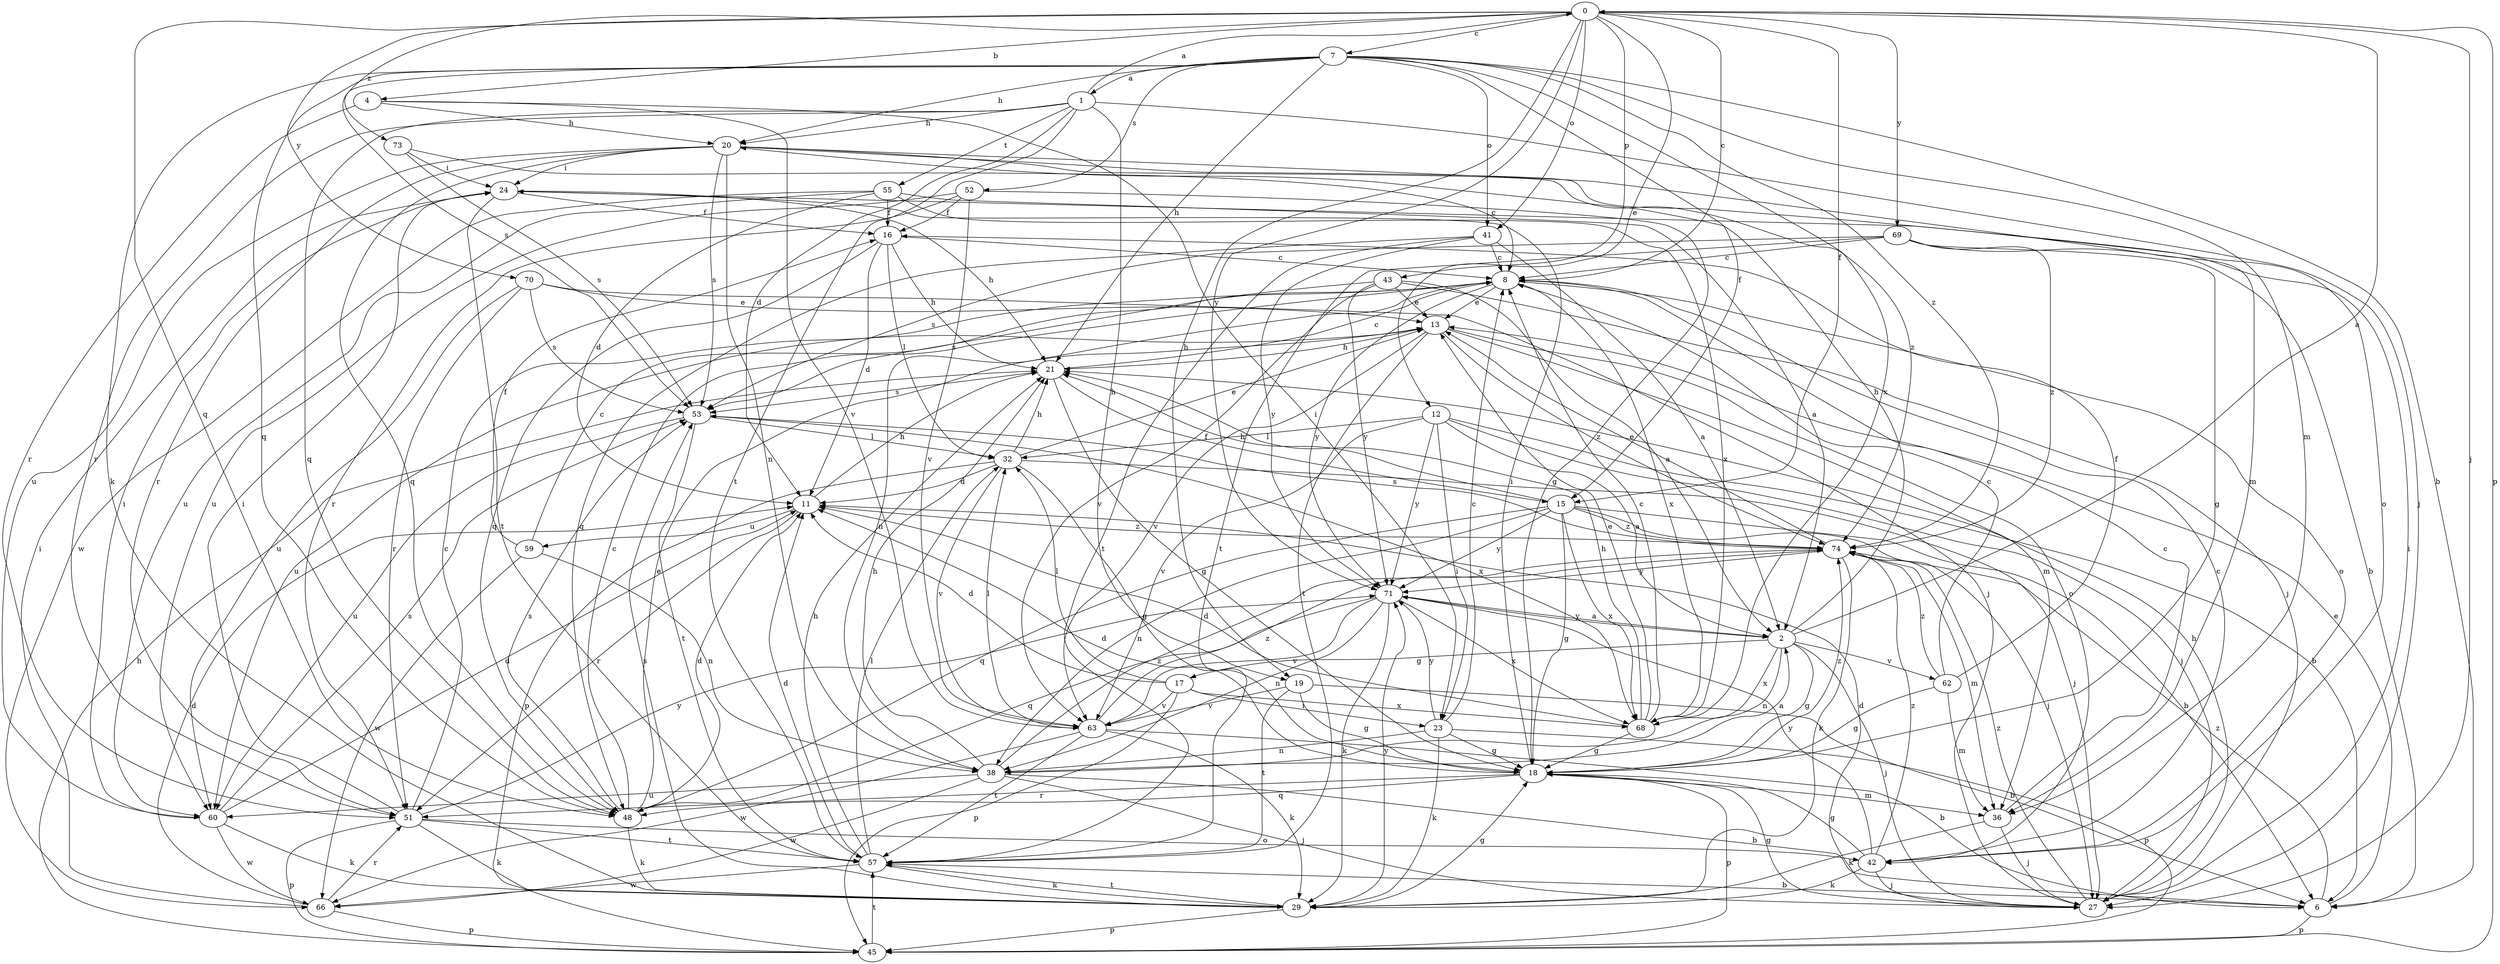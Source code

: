 strict digraph  {
0;
1;
2;
4;
6;
7;
8;
11;
12;
13;
15;
16;
17;
18;
19;
20;
21;
23;
24;
27;
29;
32;
36;
38;
41;
42;
43;
45;
48;
51;
52;
53;
55;
57;
59;
60;
62;
63;
66;
68;
69;
70;
71;
73;
74;
0 -> 4  [label=b];
0 -> 7  [label=c];
0 -> 8  [label=c];
0 -> 12  [label=e];
0 -> 15  [label=f];
0 -> 19  [label=h];
0 -> 27  [label=j];
0 -> 41  [label=o];
0 -> 43  [label=p];
0 -> 45  [label=p];
0 -> 48  [label=q];
0 -> 69  [label=y];
0 -> 70  [label=y];
0 -> 71  [label=y];
0 -> 73  [label=z];
1 -> 0  [label=a];
1 -> 11  [label=d];
1 -> 19  [label=h];
1 -> 20  [label=h];
1 -> 27  [label=j];
1 -> 48  [label=q];
1 -> 51  [label=r];
1 -> 55  [label=t];
1 -> 57  [label=t];
2 -> 0  [label=a];
2 -> 17  [label=g];
2 -> 18  [label=g];
2 -> 20  [label=h];
2 -> 27  [label=j];
2 -> 38  [label=n];
2 -> 62  [label=v];
2 -> 68  [label=x];
2 -> 71  [label=y];
4 -> 20  [label=h];
4 -> 23  [label=i];
4 -> 51  [label=r];
4 -> 63  [label=v];
6 -> 13  [label=e];
6 -> 45  [label=p];
6 -> 74  [label=z];
7 -> 1  [label=a];
7 -> 6  [label=b];
7 -> 15  [label=f];
7 -> 20  [label=h];
7 -> 21  [label=h];
7 -> 29  [label=k];
7 -> 36  [label=m];
7 -> 41  [label=o];
7 -> 48  [label=q];
7 -> 52  [label=s];
7 -> 53  [label=s];
7 -> 68  [label=x];
7 -> 74  [label=z];
8 -> 13  [label=e];
8 -> 38  [label=n];
8 -> 42  [label=o];
8 -> 68  [label=x];
8 -> 71  [label=y];
11 -> 21  [label=h];
11 -> 51  [label=r];
11 -> 59  [label=u];
11 -> 74  [label=z];
12 -> 2  [label=a];
12 -> 6  [label=b];
12 -> 23  [label=i];
12 -> 27  [label=j];
12 -> 32  [label=l];
12 -> 63  [label=v];
12 -> 71  [label=y];
13 -> 21  [label=h];
13 -> 36  [label=m];
13 -> 42  [label=o];
13 -> 57  [label=t];
13 -> 60  [label=u];
13 -> 63  [label=v];
13 -> 74  [label=z];
15 -> 6  [label=b];
15 -> 18  [label=g];
15 -> 21  [label=h];
15 -> 27  [label=j];
15 -> 38  [label=n];
15 -> 48  [label=q];
15 -> 68  [label=x];
15 -> 71  [label=y];
15 -> 74  [label=z];
16 -> 8  [label=c];
16 -> 11  [label=d];
16 -> 21  [label=h];
16 -> 32  [label=l];
16 -> 48  [label=q];
17 -> 11  [label=d];
17 -> 23  [label=i];
17 -> 32  [label=l];
17 -> 45  [label=p];
17 -> 63  [label=v];
17 -> 68  [label=x];
18 -> 11  [label=d];
18 -> 24  [label=i];
18 -> 36  [label=m];
18 -> 45  [label=p];
18 -> 48  [label=q];
18 -> 51  [label=r];
18 -> 74  [label=z];
19 -> 6  [label=b];
19 -> 18  [label=g];
19 -> 57  [label=t];
19 -> 63  [label=v];
20 -> 24  [label=i];
20 -> 36  [label=m];
20 -> 38  [label=n];
20 -> 42  [label=o];
20 -> 48  [label=q];
20 -> 51  [label=r];
20 -> 53  [label=s];
20 -> 60  [label=u];
20 -> 74  [label=z];
21 -> 8  [label=c];
21 -> 15  [label=f];
21 -> 18  [label=g];
21 -> 53  [label=s];
23 -> 8  [label=c];
23 -> 18  [label=g];
23 -> 29  [label=k];
23 -> 38  [label=n];
23 -> 45  [label=p];
23 -> 71  [label=y];
24 -> 16  [label=f];
24 -> 21  [label=h];
24 -> 57  [label=t];
27 -> 11  [label=d];
27 -> 18  [label=g];
27 -> 21  [label=h];
27 -> 24  [label=i];
27 -> 74  [label=z];
29 -> 18  [label=g];
29 -> 45  [label=p];
29 -> 53  [label=s];
29 -> 57  [label=t];
29 -> 71  [label=y];
32 -> 11  [label=d];
32 -> 13  [label=e];
32 -> 18  [label=g];
32 -> 21  [label=h];
32 -> 27  [label=j];
32 -> 45  [label=p];
32 -> 63  [label=v];
36 -> 8  [label=c];
36 -> 27  [label=j];
36 -> 29  [label=k];
38 -> 2  [label=a];
38 -> 6  [label=b];
38 -> 21  [label=h];
38 -> 27  [label=j];
38 -> 60  [label=u];
38 -> 66  [label=w];
38 -> 74  [label=z];
41 -> 2  [label=a];
41 -> 8  [label=c];
41 -> 48  [label=q];
41 -> 57  [label=t];
41 -> 71  [label=y];
42 -> 8  [label=c];
42 -> 18  [label=g];
42 -> 27  [label=j];
42 -> 29  [label=k];
42 -> 71  [label=y];
42 -> 74  [label=z];
43 -> 2  [label=a];
43 -> 13  [label=e];
43 -> 27  [label=j];
43 -> 53  [label=s];
43 -> 63  [label=v];
43 -> 71  [label=y];
45 -> 21  [label=h];
45 -> 57  [label=t];
48 -> 8  [label=c];
48 -> 11  [label=d];
48 -> 13  [label=e];
48 -> 29  [label=k];
48 -> 53  [label=s];
51 -> 8  [label=c];
51 -> 24  [label=i];
51 -> 29  [label=k];
51 -> 42  [label=o];
51 -> 45  [label=p];
51 -> 57  [label=t];
51 -> 71  [label=y];
52 -> 16  [label=f];
52 -> 18  [label=g];
52 -> 51  [label=r];
52 -> 60  [label=u];
52 -> 63  [label=v];
53 -> 32  [label=l];
53 -> 57  [label=t];
53 -> 60  [label=u];
53 -> 68  [label=x];
55 -> 2  [label=a];
55 -> 11  [label=d];
55 -> 16  [label=f];
55 -> 60  [label=u];
55 -> 66  [label=w];
55 -> 68  [label=x];
57 -> 6  [label=b];
57 -> 11  [label=d];
57 -> 21  [label=h];
57 -> 29  [label=k];
57 -> 32  [label=l];
57 -> 66  [label=w];
59 -> 8  [label=c];
59 -> 16  [label=f];
59 -> 38  [label=n];
59 -> 66  [label=w];
60 -> 11  [label=d];
60 -> 24  [label=i];
60 -> 29  [label=k];
60 -> 53  [label=s];
60 -> 66  [label=w];
62 -> 8  [label=c];
62 -> 16  [label=f];
62 -> 18  [label=g];
62 -> 36  [label=m];
62 -> 74  [label=z];
63 -> 6  [label=b];
63 -> 29  [label=k];
63 -> 32  [label=l];
63 -> 57  [label=t];
63 -> 66  [label=w];
63 -> 74  [label=z];
66 -> 11  [label=d];
66 -> 24  [label=i];
66 -> 45  [label=p];
66 -> 51  [label=r];
68 -> 8  [label=c];
68 -> 11  [label=d];
68 -> 13  [label=e];
68 -> 18  [label=g];
68 -> 21  [label=h];
69 -> 6  [label=b];
69 -> 8  [label=c];
69 -> 18  [label=g];
69 -> 53  [label=s];
69 -> 57  [label=t];
69 -> 74  [label=z];
70 -> 13  [label=e];
70 -> 27  [label=j];
70 -> 51  [label=r];
70 -> 53  [label=s];
70 -> 60  [label=u];
71 -> 2  [label=a];
71 -> 29  [label=k];
71 -> 38  [label=n];
71 -> 48  [label=q];
71 -> 63  [label=v];
71 -> 68  [label=x];
73 -> 8  [label=c];
73 -> 24  [label=i];
73 -> 53  [label=s];
74 -> 13  [label=e];
74 -> 29  [label=k];
74 -> 36  [label=m];
74 -> 53  [label=s];
74 -> 71  [label=y];
}
